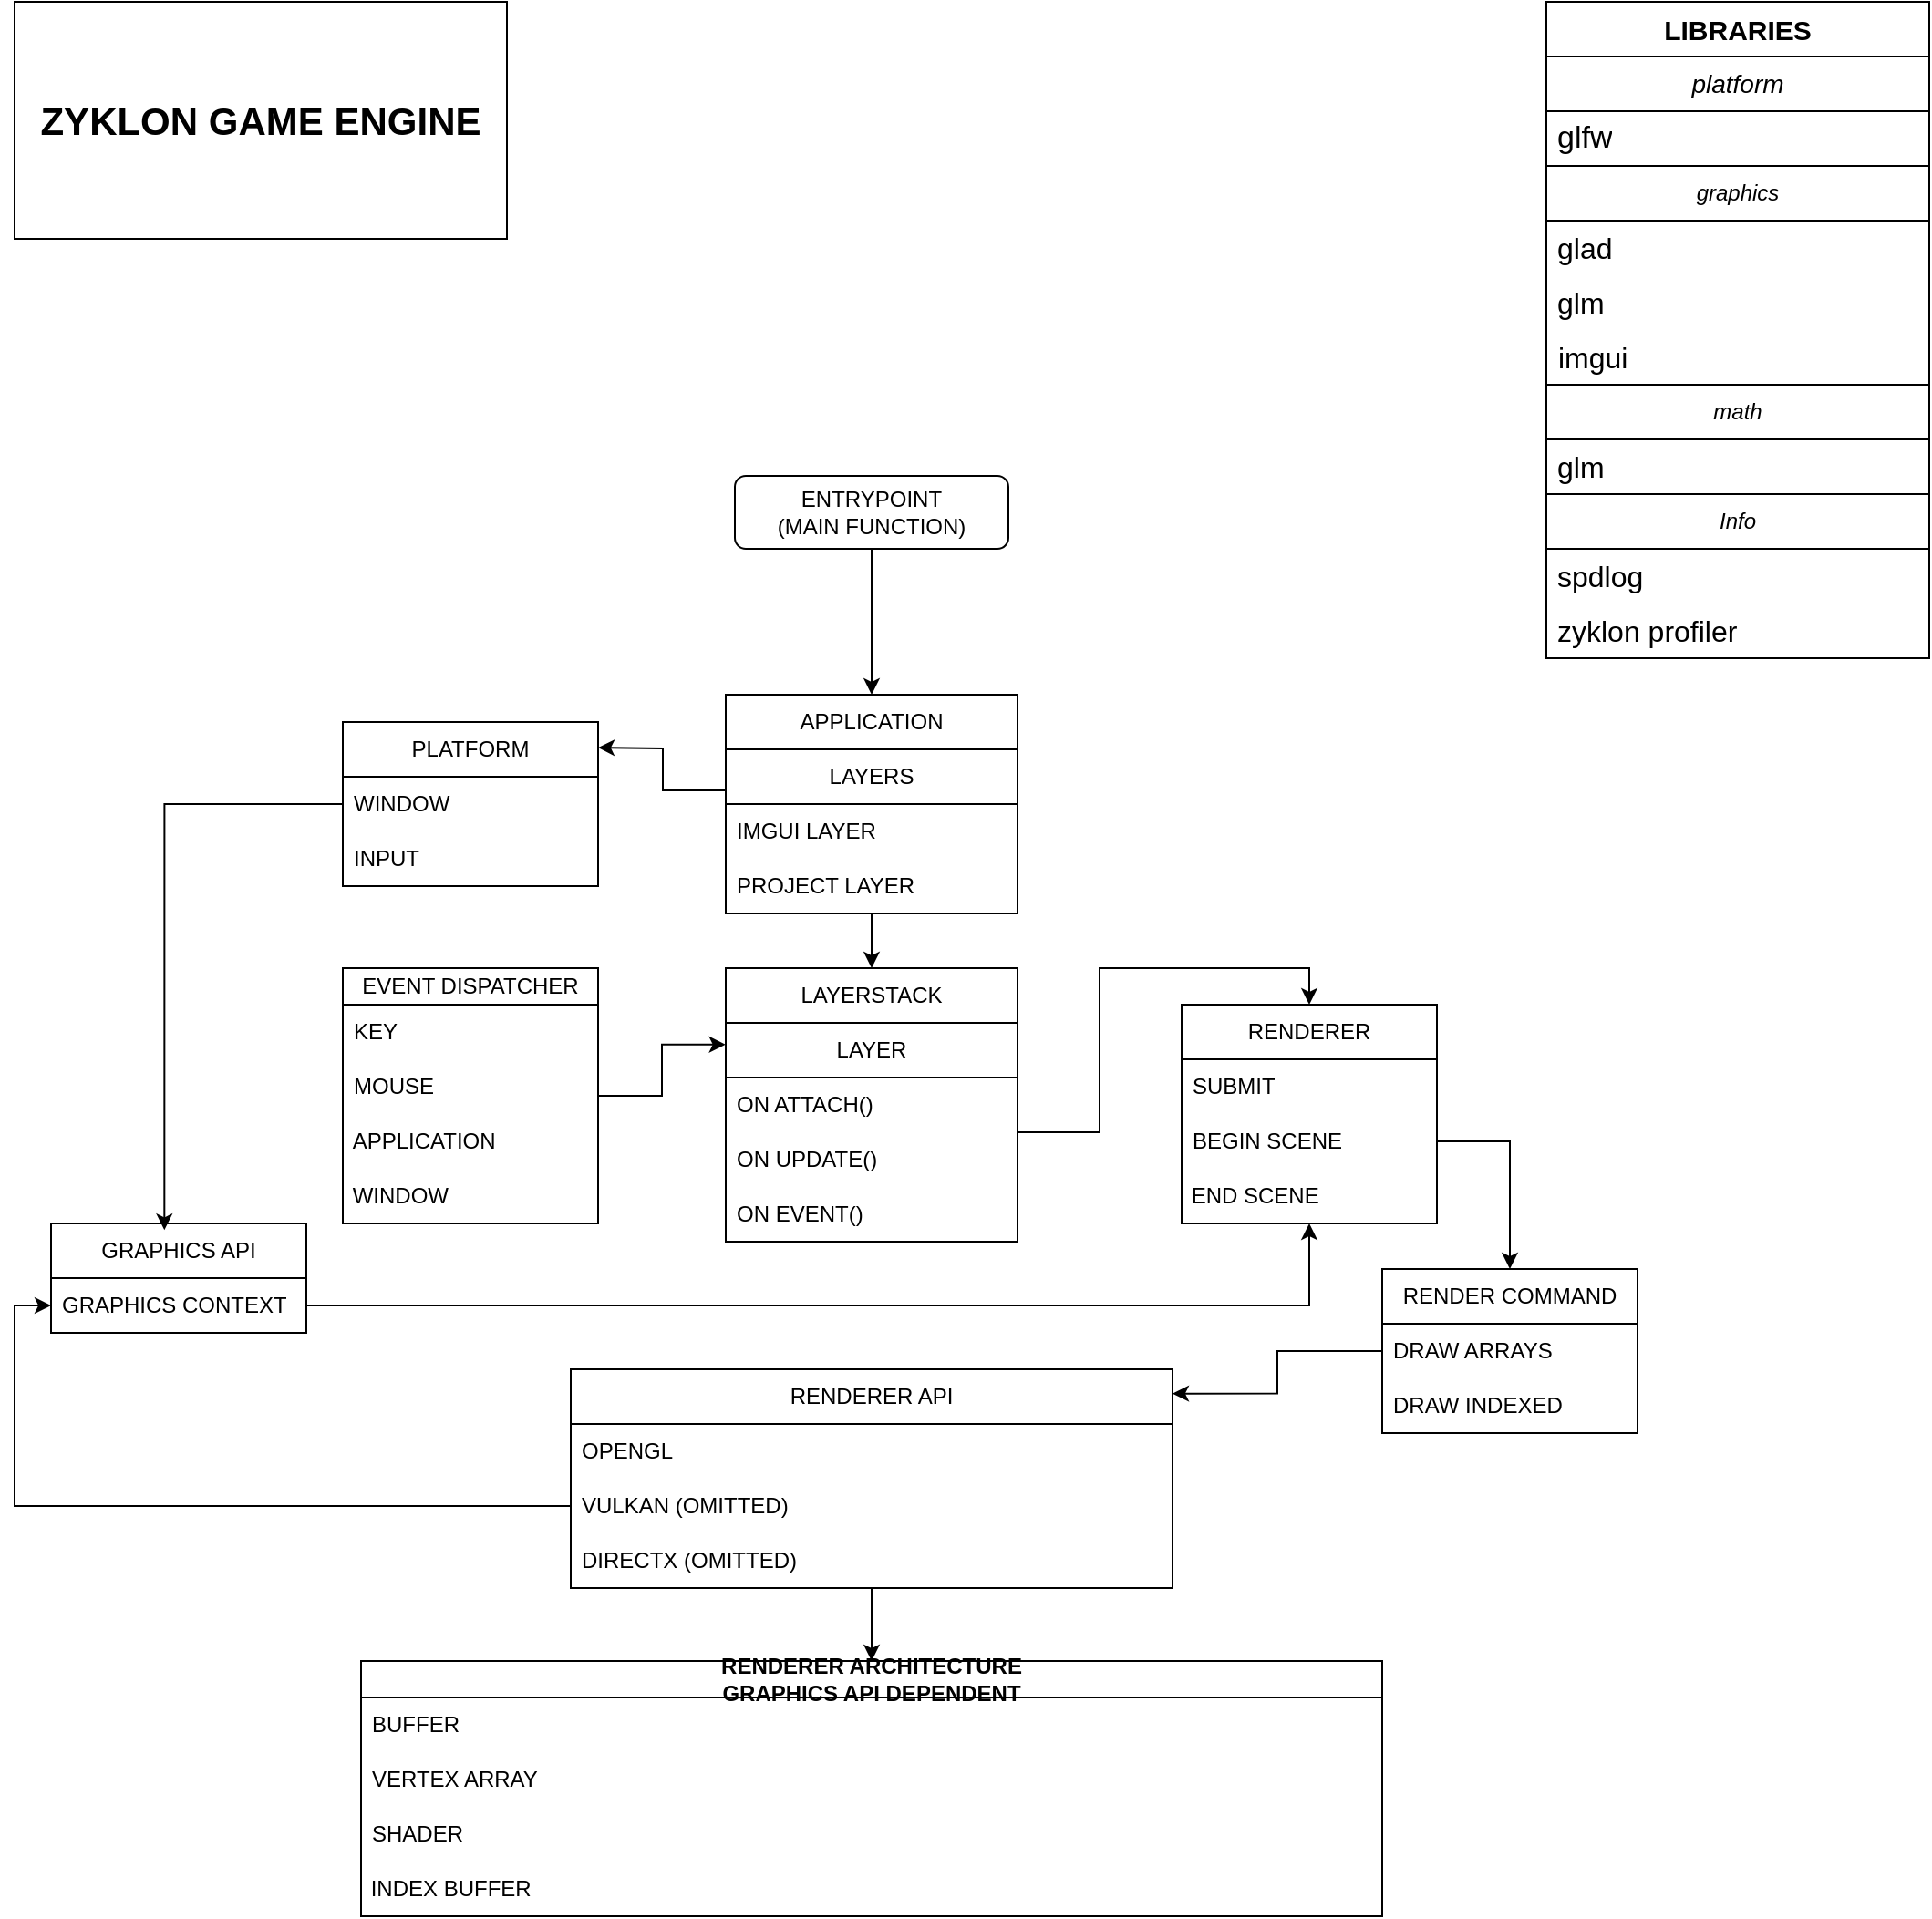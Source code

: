 <mxfile version="24.7.8">
  <diagram name="Page-1" id="9f46799a-70d6-7492-0946-bef42562c5a5">
    <mxGraphModel dx="1830" dy="2230" grid="1" gridSize="10" guides="1" tooltips="1" connect="1" arrows="1" fold="1" page="1" pageScale="1" pageWidth="1100" pageHeight="850" background="none" math="0" shadow="0">
      <root>
        <mxCell id="0" />
        <mxCell id="1" parent="0" />
        <mxCell id="1HcElYViuS3CACR91JE5-3" value="LAYERSTACK" style="swimlane;fontStyle=0;childLayout=stackLayout;horizontal=1;startSize=30;horizontalStack=0;resizeParent=1;resizeParentMax=0;resizeLast=0;collapsible=1;marginBottom=0;whiteSpace=wrap;html=1;" vertex="1" parent="1">
          <mxGeometry x="410" y="170" width="160" height="150" as="geometry" />
        </mxCell>
        <mxCell id="1HcElYViuS3CACR91JE5-22" value="LAYER" style="swimlane;fontStyle=0;childLayout=stackLayout;horizontal=1;startSize=30;horizontalStack=0;resizeParent=1;resizeParentMax=0;resizeLast=0;collapsible=1;marginBottom=0;whiteSpace=wrap;html=1;" vertex="1" parent="1HcElYViuS3CACR91JE5-3">
          <mxGeometry y="30" width="160" height="120" as="geometry" />
        </mxCell>
        <mxCell id="1HcElYViuS3CACR91JE5-23" value="ON ATTACH()" style="text;strokeColor=none;fillColor=none;align=left;verticalAlign=middle;spacingLeft=4;spacingRight=4;overflow=hidden;points=[[0,0.5],[1,0.5]];portConstraint=eastwest;rotatable=0;whiteSpace=wrap;html=1;" vertex="1" parent="1HcElYViuS3CACR91JE5-22">
          <mxGeometry y="30" width="160" height="30" as="geometry" />
        </mxCell>
        <mxCell id="1HcElYViuS3CACR91JE5-24" value="ON UPDATE()" style="text;strokeColor=none;fillColor=none;align=left;verticalAlign=middle;spacingLeft=4;spacingRight=4;overflow=hidden;points=[[0,0.5],[1,0.5]];portConstraint=eastwest;rotatable=0;whiteSpace=wrap;html=1;" vertex="1" parent="1HcElYViuS3CACR91JE5-22">
          <mxGeometry y="60" width="160" height="30" as="geometry" />
        </mxCell>
        <mxCell id="1HcElYViuS3CACR91JE5-25" value="ON EVENT()" style="text;strokeColor=none;fillColor=none;align=left;verticalAlign=middle;spacingLeft=4;spacingRight=4;overflow=hidden;points=[[0,0.5],[1,0.5]];portConstraint=eastwest;rotatable=0;whiteSpace=wrap;html=1;" vertex="1" parent="1HcElYViuS3CACR91JE5-22">
          <mxGeometry y="90" width="160" height="30" as="geometry" />
        </mxCell>
        <mxCell id="1HcElYViuS3CACR91JE5-7" value="ZYKLON GAME ENGINE" style="rounded=0;whiteSpace=wrap;html=1;fontSize=21;fontStyle=1" vertex="1" parent="1">
          <mxGeometry x="20" y="-360" width="270" height="130" as="geometry" />
        </mxCell>
        <mxCell id="1HcElYViuS3CACR91JE5-16" value="APPLICATION" style="swimlane;fontStyle=0;childLayout=stackLayout;horizontal=1;startSize=30;horizontalStack=0;resizeParent=1;resizeParentMax=0;resizeLast=0;collapsible=1;marginBottom=0;whiteSpace=wrap;html=1;" vertex="1" parent="1">
          <mxGeometry x="410" y="20" width="160" height="120" as="geometry" />
        </mxCell>
        <mxCell id="1HcElYViuS3CACR91JE5-122" value="LAYERS" style="swimlane;fontStyle=0;childLayout=stackLayout;horizontal=1;startSize=30;horizontalStack=0;resizeParent=1;resizeParentMax=0;resizeLast=0;collapsible=1;marginBottom=0;whiteSpace=wrap;html=1;" vertex="1" parent="1HcElYViuS3CACR91JE5-16">
          <mxGeometry y="30" width="160" height="90" as="geometry" />
        </mxCell>
        <mxCell id="1HcElYViuS3CACR91JE5-123" value="IMGUI LAYER" style="text;strokeColor=none;fillColor=none;align=left;verticalAlign=middle;spacingLeft=4;spacingRight=4;overflow=hidden;points=[[0,0.5],[1,0.5]];portConstraint=eastwest;rotatable=0;whiteSpace=wrap;html=1;" vertex="1" parent="1HcElYViuS3CACR91JE5-122">
          <mxGeometry y="30" width="160" height="30" as="geometry" />
        </mxCell>
        <mxCell id="1HcElYViuS3CACR91JE5-124" value="PROJECT LAYER" style="text;strokeColor=none;fillColor=none;align=left;verticalAlign=middle;spacingLeft=4;spacingRight=4;overflow=hidden;points=[[0,0.5],[1,0.5]];portConstraint=eastwest;rotatable=0;whiteSpace=wrap;html=1;" vertex="1" parent="1HcElYViuS3CACR91JE5-122">
          <mxGeometry y="60" width="160" height="30" as="geometry" />
        </mxCell>
        <mxCell id="1HcElYViuS3CACR91JE5-49" style="edgeStyle=orthogonalEdgeStyle;rounded=0;orthogonalLoop=1;jettySize=auto;html=1;entryX=0.5;entryY=0;entryDx=0;entryDy=0;" edge="1" parent="1" source="1HcElYViuS3CACR91JE5-42" target="1HcElYViuS3CACR91JE5-16">
          <mxGeometry relative="1" as="geometry" />
        </mxCell>
        <mxCell id="1HcElYViuS3CACR91JE5-42" value="ENTRYPOINT&lt;div&gt;(MAIN FUNCTION)&lt;/div&gt;" style="rounded=1;whiteSpace=wrap;html=1;" vertex="1" parent="1">
          <mxGeometry x="415" y="-100" width="150" height="40" as="geometry" />
        </mxCell>
        <mxCell id="1HcElYViuS3CACR91JE5-50" value="&lt;b style=&quot;font-size: 15px;&quot;&gt;LIBRARIES&lt;/b&gt;" style="swimlane;fontStyle=0;childLayout=stackLayout;horizontal=1;startSize=30;horizontalStack=0;resizeParent=1;resizeParentMax=0;resizeLast=0;collapsible=1;marginBottom=0;whiteSpace=wrap;html=1;fontSize=15;" vertex="1" parent="1">
          <mxGeometry x="860" y="-360" width="210" height="360" as="geometry" />
        </mxCell>
        <mxCell id="1HcElYViuS3CACR91JE5-77" value="platform" style="swimlane;fontStyle=2;childLayout=stackLayout;horizontal=1;startSize=30;horizontalStack=0;resizeParent=1;resizeParentMax=0;resizeLast=0;collapsible=1;marginBottom=0;whiteSpace=wrap;html=1;fontSize=14;" vertex="1" parent="1HcElYViuS3CACR91JE5-50">
          <mxGeometry y="30" width="210" height="60" as="geometry" />
        </mxCell>
        <mxCell id="1HcElYViuS3CACR91JE5-78" value="glfw" style="text;strokeColor=none;fillColor=none;align=left;verticalAlign=middle;spacingLeft=4;spacingRight=4;overflow=hidden;points=[[0,0.5],[1,0.5]];portConstraint=eastwest;rotatable=0;whiteSpace=wrap;html=1;fontSize=17;" vertex="1" parent="1HcElYViuS3CACR91JE5-77">
          <mxGeometry y="30" width="210" height="30" as="geometry" />
        </mxCell>
        <mxCell id="1HcElYViuS3CACR91JE5-65" value="graphics" style="swimlane;fontStyle=2;childLayout=stackLayout;horizontal=1;startSize=30;horizontalStack=0;resizeParent=1;resizeParentMax=0;resizeLast=0;collapsible=1;marginBottom=0;whiteSpace=wrap;html=1;" vertex="1" parent="1HcElYViuS3CACR91JE5-50">
          <mxGeometry y="90" width="210" height="180" as="geometry">
            <mxRectangle y="30" width="140" height="30" as="alternateBounds" />
          </mxGeometry>
        </mxCell>
        <mxCell id="1HcElYViuS3CACR91JE5-67" value="glad" style="text;strokeColor=none;fillColor=none;align=left;verticalAlign=middle;spacingLeft=4;spacingRight=4;overflow=hidden;points=[[0,0.5],[1,0.5]];portConstraint=eastwest;rotatable=0;whiteSpace=wrap;html=1;fontSize=16;" vertex="1" parent="1HcElYViuS3CACR91JE5-65">
          <mxGeometry y="30" width="210" height="30" as="geometry" />
        </mxCell>
        <mxCell id="1HcElYViuS3CACR91JE5-66" value="glm" style="text;strokeColor=none;fillColor=none;align=left;verticalAlign=middle;spacingLeft=4;spacingRight=4;overflow=hidden;points=[[0,0.5],[1,0.5]];portConstraint=eastwest;rotatable=0;whiteSpace=wrap;html=1;fontSize=16;" vertex="1" parent="1HcElYViuS3CACR91JE5-65">
          <mxGeometry y="60" width="210" height="30" as="geometry" />
        </mxCell>
        <mxCell id="1HcElYViuS3CACR91JE5-81" value="&amp;nbsp;imgui" style="text;html=1;align=left;verticalAlign=middle;whiteSpace=wrap;rounded=0;fontSize=16;" vertex="1" parent="1HcElYViuS3CACR91JE5-65">
          <mxGeometry y="90" width="210" height="30" as="geometry" />
        </mxCell>
        <mxCell id="1HcElYViuS3CACR91JE5-73" value="math" style="swimlane;fontStyle=2;childLayout=stackLayout;horizontal=1;startSize=30;horizontalStack=0;resizeParent=1;resizeParentMax=0;resizeLast=0;collapsible=1;marginBottom=0;whiteSpace=wrap;html=1;" vertex="1" parent="1HcElYViuS3CACR91JE5-65">
          <mxGeometry y="120" width="210" height="60" as="geometry">
            <mxRectangle y="30" width="140" height="30" as="alternateBounds" />
          </mxGeometry>
        </mxCell>
        <mxCell id="1HcElYViuS3CACR91JE5-74" value="glm" style="text;strokeColor=none;fillColor=none;align=left;verticalAlign=middle;spacingLeft=4;spacingRight=4;overflow=hidden;points=[[0,0.5],[1,0.5]];portConstraint=eastwest;rotatable=0;whiteSpace=wrap;html=1;fontSize=16;" vertex="1" parent="1HcElYViuS3CACR91JE5-73">
          <mxGeometry y="30" width="210" height="30" as="geometry" />
        </mxCell>
        <mxCell id="1HcElYViuS3CACR91JE5-57" value="Info" style="swimlane;fontStyle=2;childLayout=stackLayout;horizontal=1;startSize=30;horizontalStack=0;resizeParent=1;resizeParentMax=0;resizeLast=0;collapsible=1;marginBottom=0;whiteSpace=wrap;html=1;" vertex="1" parent="1HcElYViuS3CACR91JE5-50">
          <mxGeometry y="270" width="210" height="90" as="geometry" />
        </mxCell>
        <mxCell id="1HcElYViuS3CACR91JE5-63" value="spdlog" style="text;strokeColor=none;fillColor=none;align=left;verticalAlign=middle;spacingLeft=4;spacingRight=4;overflow=hidden;points=[[0,0.5],[1,0.5]];portConstraint=eastwest;rotatable=0;whiteSpace=wrap;html=1;fontSize=16;" vertex="1" parent="1HcElYViuS3CACR91JE5-57">
          <mxGeometry y="30" width="210" height="30" as="geometry" />
        </mxCell>
        <mxCell id="1HcElYViuS3CACR91JE5-64" value="zyklon profiler" style="text;strokeColor=none;fillColor=none;align=left;verticalAlign=middle;spacingLeft=4;spacingRight=4;overflow=hidden;points=[[0,0.5],[1,0.5]];portConstraint=eastwest;rotatable=0;whiteSpace=wrap;html=1;fontSize=16;" vertex="1" parent="1HcElYViuS3CACR91JE5-57">
          <mxGeometry y="60" width="210" height="30" as="geometry" />
        </mxCell>
        <mxCell id="1HcElYViuS3CACR91JE5-85" value="PLATFORM" style="swimlane;fontStyle=0;childLayout=stackLayout;horizontal=1;startSize=30;horizontalStack=0;resizeParent=1;resizeParentMax=0;resizeLast=0;collapsible=1;marginBottom=0;whiteSpace=wrap;html=1;" vertex="1" parent="1">
          <mxGeometry x="200" y="35" width="140" height="90" as="geometry" />
        </mxCell>
        <mxCell id="1HcElYViuS3CACR91JE5-86" value="WINDOW" style="text;strokeColor=none;fillColor=none;align=left;verticalAlign=middle;spacingLeft=4;spacingRight=4;overflow=hidden;points=[[0,0.5],[1,0.5]];portConstraint=eastwest;rotatable=0;whiteSpace=wrap;html=1;" vertex="1" parent="1HcElYViuS3CACR91JE5-85">
          <mxGeometry y="30" width="140" height="30" as="geometry" />
        </mxCell>
        <mxCell id="1HcElYViuS3CACR91JE5-87" value="INPUT" style="text;strokeColor=none;fillColor=none;align=left;verticalAlign=middle;spacingLeft=4;spacingRight=4;overflow=hidden;points=[[0,0.5],[1,0.5]];portConstraint=eastwest;rotatable=0;whiteSpace=wrap;html=1;" vertex="1" parent="1HcElYViuS3CACR91JE5-85">
          <mxGeometry y="60" width="140" height="30" as="geometry" />
        </mxCell>
        <mxCell id="1HcElYViuS3CACR91JE5-93" value="EVENT DISPATCHER" style="swimlane;fontStyle=0;childLayout=stackLayout;horizontal=1;startSize=20;horizontalStack=0;resizeParent=1;resizeParentMax=0;resizeLast=0;collapsible=1;marginBottom=0;whiteSpace=wrap;html=1;" vertex="1" parent="1">
          <mxGeometry x="200" y="170" width="140" height="140" as="geometry" />
        </mxCell>
        <mxCell id="1HcElYViuS3CACR91JE5-94" value="KEY" style="text;strokeColor=none;fillColor=none;align=left;verticalAlign=middle;spacingLeft=4;spacingRight=4;overflow=hidden;points=[[0,0.5],[1,0.5]];portConstraint=eastwest;rotatable=0;whiteSpace=wrap;html=1;" vertex="1" parent="1HcElYViuS3CACR91JE5-93">
          <mxGeometry y="20" width="140" height="30" as="geometry" />
        </mxCell>
        <mxCell id="1HcElYViuS3CACR91JE5-95" value="MOUSE" style="text;strokeColor=none;fillColor=none;align=left;verticalAlign=middle;spacingLeft=4;spacingRight=4;overflow=hidden;points=[[0,0.5],[1,0.5]];portConstraint=eastwest;rotatable=0;whiteSpace=wrap;html=1;" vertex="1" parent="1HcElYViuS3CACR91JE5-93">
          <mxGeometry y="50" width="140" height="30" as="geometry" />
        </mxCell>
        <mxCell id="1HcElYViuS3CACR91JE5-140" value="&amp;nbsp;APPLICATION" style="text;html=1;align=left;verticalAlign=middle;whiteSpace=wrap;rounded=0;" vertex="1" parent="1HcElYViuS3CACR91JE5-93">
          <mxGeometry y="80" width="140" height="30" as="geometry" />
        </mxCell>
        <mxCell id="1HcElYViuS3CACR91JE5-141" value="&amp;nbsp;WINDOW" style="text;html=1;align=left;verticalAlign=middle;whiteSpace=wrap;rounded=0;" vertex="1" parent="1HcElYViuS3CACR91JE5-93">
          <mxGeometry y="110" width="140" height="30" as="geometry" />
        </mxCell>
        <mxCell id="1HcElYViuS3CACR91JE5-111" value="GRAPHICS API" style="swimlane;fontStyle=0;childLayout=stackLayout;horizontal=1;startSize=30;horizontalStack=0;resizeParent=1;resizeParentMax=0;resizeLast=0;collapsible=1;marginBottom=0;whiteSpace=wrap;html=1;" vertex="1" parent="1">
          <mxGeometry x="40" y="310" width="140" height="60" as="geometry" />
        </mxCell>
        <mxCell id="1HcElYViuS3CACR91JE5-113" value="GRAPHICS CONTEXT" style="text;strokeColor=none;fillColor=none;align=left;verticalAlign=middle;spacingLeft=4;spacingRight=4;overflow=hidden;points=[[0,0.5],[1,0.5]];portConstraint=eastwest;rotatable=0;whiteSpace=wrap;html=1;" vertex="1" parent="1HcElYViuS3CACR91JE5-111">
          <mxGeometry y="30" width="140" height="30" as="geometry" />
        </mxCell>
        <mxCell id="1HcElYViuS3CACR91JE5-117" value="RENDERER" style="swimlane;fontStyle=0;childLayout=stackLayout;horizontal=1;startSize=30;horizontalStack=0;resizeParent=1;resizeParentMax=0;resizeLast=0;collapsible=1;marginBottom=0;whiteSpace=wrap;html=1;" vertex="1" parent="1">
          <mxGeometry x="660" y="190" width="140" height="120" as="geometry" />
        </mxCell>
        <mxCell id="1HcElYViuS3CACR91JE5-119" value="SUBMIT" style="text;strokeColor=none;fillColor=none;align=left;verticalAlign=middle;spacingLeft=4;spacingRight=4;overflow=hidden;points=[[0,0.5],[1,0.5]];portConstraint=eastwest;rotatable=0;whiteSpace=wrap;html=1;" vertex="1" parent="1HcElYViuS3CACR91JE5-117">
          <mxGeometry y="30" width="140" height="30" as="geometry" />
        </mxCell>
        <mxCell id="1HcElYViuS3CACR91JE5-118" value="BEGIN SCENE" style="text;strokeColor=none;fillColor=none;align=left;verticalAlign=middle;spacingLeft=4;spacingRight=4;overflow=hidden;points=[[0,0.5],[1,0.5]];portConstraint=eastwest;rotatable=0;whiteSpace=wrap;html=1;" vertex="1" parent="1HcElYViuS3CACR91JE5-117">
          <mxGeometry y="60" width="140" height="30" as="geometry" />
        </mxCell>
        <mxCell id="1HcElYViuS3CACR91JE5-180" value="&amp;nbsp;END SCENE" style="text;html=1;align=left;verticalAlign=middle;whiteSpace=wrap;rounded=0;" vertex="1" parent="1HcElYViuS3CACR91JE5-117">
          <mxGeometry y="90" width="140" height="30" as="geometry" />
        </mxCell>
        <mxCell id="1HcElYViuS3CACR91JE5-189" style="edgeStyle=orthogonalEdgeStyle;rounded=0;orthogonalLoop=1;jettySize=auto;html=1;entryX=0.5;entryY=0;entryDx=0;entryDy=0;" edge="1" parent="1" source="1HcElYViuS3CACR91JE5-142" target="1HcElYViuS3CACR91JE5-176">
          <mxGeometry relative="1" as="geometry" />
        </mxCell>
        <mxCell id="1HcElYViuS3CACR91JE5-142" value="RENDERER API" style="swimlane;fontStyle=0;childLayout=stackLayout;horizontal=1;startSize=30;horizontalStack=0;resizeParent=1;resizeParentMax=0;resizeLast=0;collapsible=1;marginBottom=0;whiteSpace=wrap;html=1;" vertex="1" parent="1">
          <mxGeometry x="325" y="390" width="330" height="120" as="geometry" />
        </mxCell>
        <mxCell id="1HcElYViuS3CACR91JE5-143" value="OPENGL" style="text;strokeColor=none;fillColor=none;align=left;verticalAlign=middle;spacingLeft=4;spacingRight=4;overflow=hidden;points=[[0,0.5],[1,0.5]];portConstraint=eastwest;rotatable=0;whiteSpace=wrap;html=1;" vertex="1" parent="1HcElYViuS3CACR91JE5-142">
          <mxGeometry y="30" width="330" height="30" as="geometry" />
        </mxCell>
        <mxCell id="1HcElYViuS3CACR91JE5-144" value="VULKAN (OMITTED)" style="text;strokeColor=none;fillColor=none;align=left;verticalAlign=middle;spacingLeft=4;spacingRight=4;overflow=hidden;points=[[0,0.5],[1,0.5]];portConstraint=eastwest;rotatable=0;whiteSpace=wrap;html=1;" vertex="1" parent="1HcElYViuS3CACR91JE5-142">
          <mxGeometry y="60" width="330" height="30" as="geometry" />
        </mxCell>
        <mxCell id="1HcElYViuS3CACR91JE5-145" value="DIRECTX (OMITTED)" style="text;strokeColor=none;fillColor=none;align=left;verticalAlign=middle;spacingLeft=4;spacingRight=4;overflow=hidden;points=[[0,0.5],[1,0.5]];portConstraint=eastwest;rotatable=0;whiteSpace=wrap;html=1;" vertex="1" parent="1HcElYViuS3CACR91JE5-142">
          <mxGeometry y="90" width="330" height="30" as="geometry" />
        </mxCell>
        <mxCell id="1HcElYViuS3CACR91JE5-146" value="RENDER COMMAND" style="swimlane;fontStyle=0;childLayout=stackLayout;horizontal=1;startSize=30;horizontalStack=0;resizeParent=1;resizeParentMax=0;resizeLast=0;collapsible=1;marginBottom=0;whiteSpace=wrap;html=1;" vertex="1" parent="1">
          <mxGeometry x="770" y="335" width="140" height="90" as="geometry" />
        </mxCell>
        <mxCell id="1HcElYViuS3CACR91JE5-147" value="DRAW ARRAYS" style="text;strokeColor=none;fillColor=none;align=left;verticalAlign=middle;spacingLeft=4;spacingRight=4;overflow=hidden;points=[[0,0.5],[1,0.5]];portConstraint=eastwest;rotatable=0;whiteSpace=wrap;html=1;" vertex="1" parent="1HcElYViuS3CACR91JE5-146">
          <mxGeometry y="30" width="140" height="30" as="geometry" />
        </mxCell>
        <mxCell id="1HcElYViuS3CACR91JE5-148" value="DRAW INDEXED" style="text;strokeColor=none;fillColor=none;align=left;verticalAlign=middle;spacingLeft=4;spacingRight=4;overflow=hidden;points=[[0,0.5],[1,0.5]];portConstraint=eastwest;rotatable=0;whiteSpace=wrap;html=1;" vertex="1" parent="1HcElYViuS3CACR91JE5-146">
          <mxGeometry y="60" width="140" height="30" as="geometry" />
        </mxCell>
        <mxCell id="1HcElYViuS3CACR91JE5-161" style="edgeStyle=orthogonalEdgeStyle;rounded=0;orthogonalLoop=1;jettySize=auto;html=1;entryX=-0.001;entryY=0.099;entryDx=0;entryDy=0;entryPerimeter=0;" edge="1" parent="1" source="1HcElYViuS3CACR91JE5-93" target="1HcElYViuS3CACR91JE5-22">
          <mxGeometry relative="1" as="geometry" />
        </mxCell>
        <mxCell id="1HcElYViuS3CACR91JE5-165" style="edgeStyle=orthogonalEdgeStyle;rounded=0;orthogonalLoop=1;jettySize=auto;html=1;entryX=0.5;entryY=0;entryDx=0;entryDy=0;" edge="1" parent="1" source="1HcElYViuS3CACR91JE5-122" target="1HcElYViuS3CACR91JE5-3">
          <mxGeometry relative="1" as="geometry" />
        </mxCell>
        <mxCell id="1HcElYViuS3CACR91JE5-172" style="edgeStyle=orthogonalEdgeStyle;rounded=0;orthogonalLoop=1;jettySize=auto;html=1;exitX=0;exitY=0.25;exitDx=0;exitDy=0;" edge="1" parent="1" source="1HcElYViuS3CACR91JE5-122">
          <mxGeometry relative="1" as="geometry">
            <mxPoint x="340" y="49" as="targetPoint" />
          </mxGeometry>
        </mxCell>
        <mxCell id="1HcElYViuS3CACR91JE5-174" style="edgeStyle=orthogonalEdgeStyle;rounded=0;orthogonalLoop=1;jettySize=auto;html=1;entryX=0.444;entryY=0.061;entryDx=0;entryDy=0;entryPerimeter=0;" edge="1" parent="1" source="1HcElYViuS3CACR91JE5-86" target="1HcElYViuS3CACR91JE5-111">
          <mxGeometry relative="1" as="geometry" />
        </mxCell>
        <mxCell id="1HcElYViuS3CACR91JE5-176" value="&lt;b&gt;RENDERER ARCHITECTURE&lt;/b&gt;&lt;div style=&quot;line-height: 120%;&quot;&gt;&lt;b&gt;GRAPHICS API DEPENDENT&lt;/b&gt;&lt;/div&gt;" style="swimlane;fontStyle=0;childLayout=stackLayout;horizontal=1;startSize=20;horizontalStack=0;resizeParent=1;resizeParentMax=0;resizeLast=0;collapsible=1;marginBottom=0;whiteSpace=wrap;html=1;" vertex="1" parent="1">
          <mxGeometry x="210" y="550" width="560" height="140" as="geometry" />
        </mxCell>
        <mxCell id="1HcElYViuS3CACR91JE5-177" value="BUFFER" style="text;strokeColor=none;fillColor=none;align=left;verticalAlign=middle;spacingLeft=4;spacingRight=4;overflow=hidden;points=[[0,0.5],[1,0.5]];portConstraint=eastwest;rotatable=0;whiteSpace=wrap;html=1;" vertex="1" parent="1HcElYViuS3CACR91JE5-176">
          <mxGeometry y="20" width="560" height="30" as="geometry" />
        </mxCell>
        <mxCell id="1HcElYViuS3CACR91JE5-178" value="VERTEX ARRAY" style="text;strokeColor=none;fillColor=none;align=left;verticalAlign=middle;spacingLeft=4;spacingRight=4;overflow=hidden;points=[[0,0.5],[1,0.5]];portConstraint=eastwest;rotatable=0;whiteSpace=wrap;html=1;" vertex="1" parent="1HcElYViuS3CACR91JE5-176">
          <mxGeometry y="50" width="560" height="30" as="geometry" />
        </mxCell>
        <mxCell id="1HcElYViuS3CACR91JE5-179" value="SHADER" style="text;strokeColor=none;fillColor=none;align=left;verticalAlign=middle;spacingLeft=4;spacingRight=4;overflow=hidden;points=[[0,0.5],[1,0.5]];portConstraint=eastwest;rotatable=0;whiteSpace=wrap;html=1;" vertex="1" parent="1HcElYViuS3CACR91JE5-176">
          <mxGeometry y="80" width="560" height="30" as="geometry" />
        </mxCell>
        <mxCell id="1HcElYViuS3CACR91JE5-191" value="&amp;nbsp;INDEX BUFFER" style="text;html=1;align=left;verticalAlign=middle;whiteSpace=wrap;rounded=0;" vertex="1" parent="1HcElYViuS3CACR91JE5-176">
          <mxGeometry y="110" width="560" height="30" as="geometry" />
        </mxCell>
        <mxCell id="1HcElYViuS3CACR91JE5-184" style="edgeStyle=orthogonalEdgeStyle;rounded=0;orthogonalLoop=1;jettySize=auto;html=1;" edge="1" parent="1" source="1HcElYViuS3CACR91JE5-113" target="1HcElYViuS3CACR91JE5-117">
          <mxGeometry relative="1" as="geometry" />
        </mxCell>
        <mxCell id="1HcElYViuS3CACR91JE5-185" style="edgeStyle=orthogonalEdgeStyle;rounded=0;orthogonalLoop=1;jettySize=auto;html=1;entryX=0.5;entryY=0;entryDx=0;entryDy=0;" edge="1" parent="1" source="1HcElYViuS3CACR91JE5-118" target="1HcElYViuS3CACR91JE5-146">
          <mxGeometry relative="1" as="geometry" />
        </mxCell>
        <mxCell id="1HcElYViuS3CACR91JE5-187" style="edgeStyle=orthogonalEdgeStyle;rounded=0;orthogonalLoop=1;jettySize=auto;html=1;entryX=1;entryY=0.111;entryDx=0;entryDy=0;entryPerimeter=0;" edge="1" parent="1" source="1HcElYViuS3CACR91JE5-146" target="1HcElYViuS3CACR91JE5-142">
          <mxGeometry relative="1" as="geometry" />
        </mxCell>
        <mxCell id="1HcElYViuS3CACR91JE5-190" style="edgeStyle=orthogonalEdgeStyle;rounded=0;orthogonalLoop=1;jettySize=auto;html=1;entryX=0.5;entryY=0;entryDx=0;entryDy=0;" edge="1" parent="1" source="1HcElYViuS3CACR91JE5-22" target="1HcElYViuS3CACR91JE5-117">
          <mxGeometry relative="1" as="geometry" />
        </mxCell>
        <mxCell id="1HcElYViuS3CACR91JE5-192" style="edgeStyle=orthogonalEdgeStyle;rounded=0;orthogonalLoop=1;jettySize=auto;html=1;entryX=0;entryY=0.5;entryDx=0;entryDy=0;" edge="1" parent="1" source="1HcElYViuS3CACR91JE5-144" target="1HcElYViuS3CACR91JE5-113">
          <mxGeometry relative="1" as="geometry" />
        </mxCell>
      </root>
    </mxGraphModel>
  </diagram>
</mxfile>
